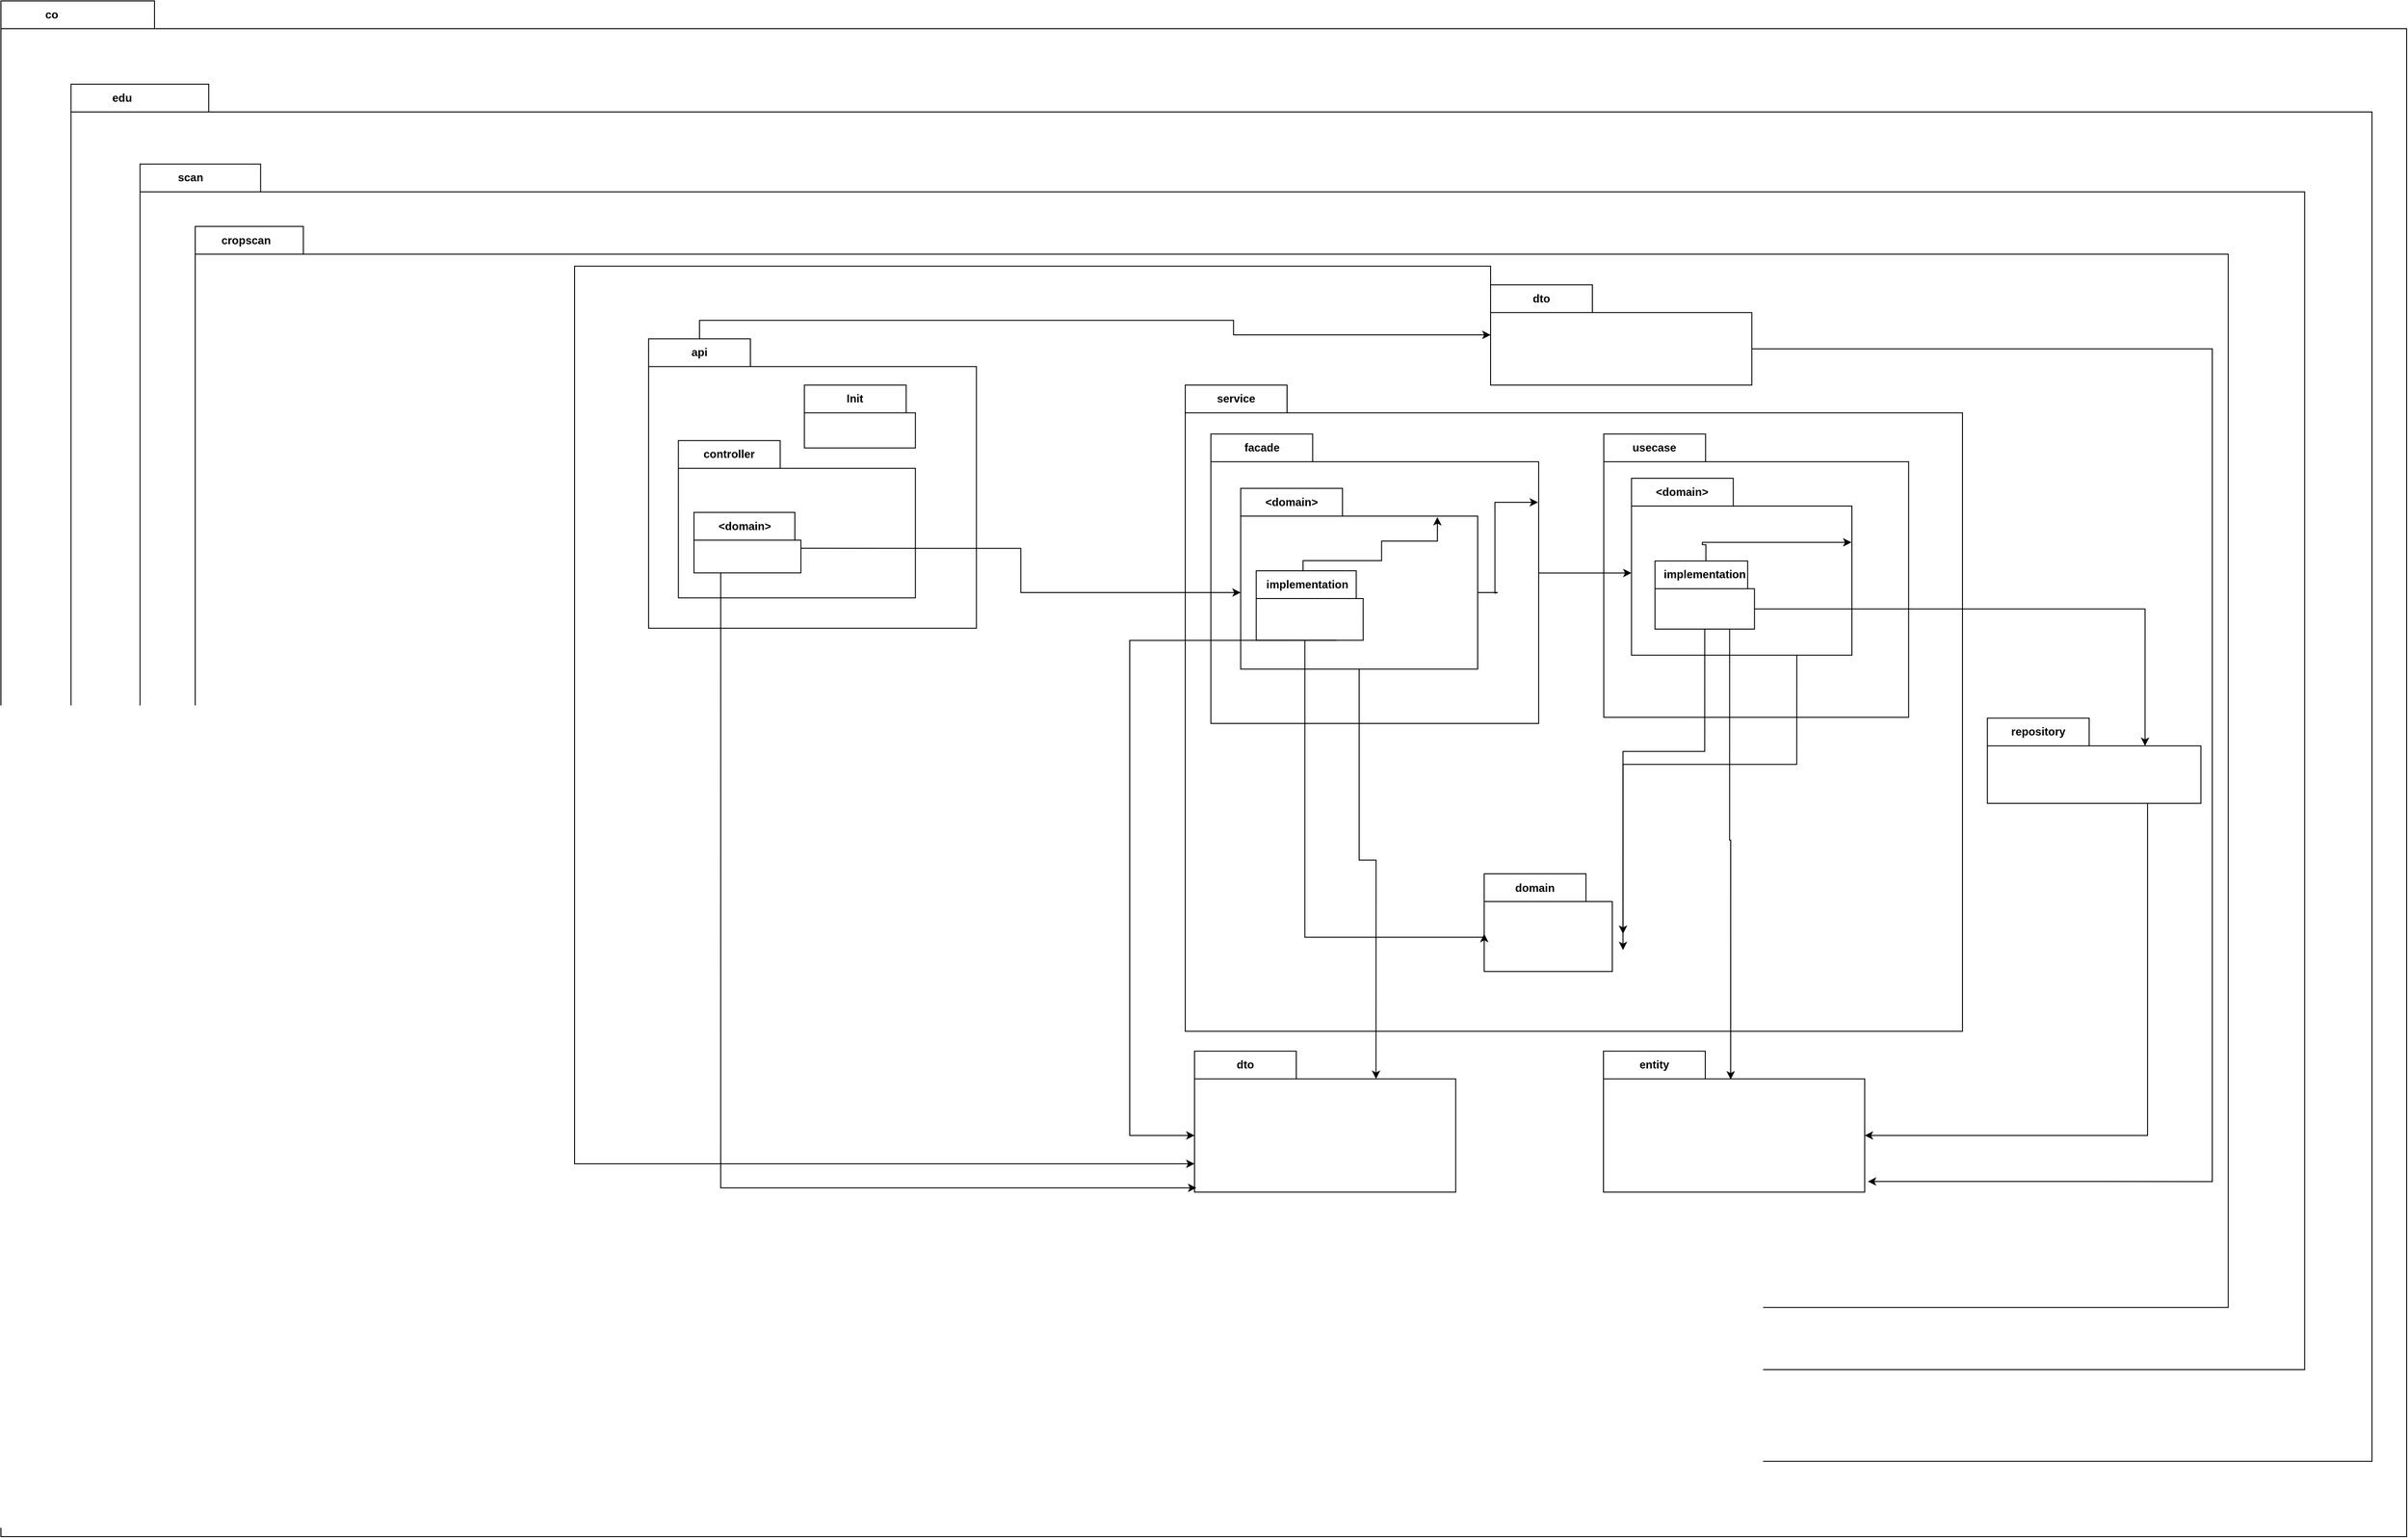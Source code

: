 <mxfile version="21.3.5" type="github">
  <diagram name="Página-1" id="SmUo1-HSROI0GUzh0JgP">
    <mxGraphModel dx="1665" dy="467" grid="1" gridSize="10" guides="1" tooltips="1" connect="1" arrows="1" fold="1" page="1" pageScale="1" pageWidth="827" pageHeight="1169" math="0" shadow="0">
      <root>
        <mxCell id="0" />
        <mxCell id="1" parent="0" />
        <mxCell id="l-v04vRMyGCzLCZ29JPL-1" value="co" style="shape=folder;fontStyle=1;tabWidth=110;tabHeight=30;tabPosition=left;html=1;boundedLbl=1;labelInHeader=1;container=1;collapsible=0;whiteSpace=wrap;" parent="1" vertex="1">
          <mxGeometry x="-360" y="20" width="2600" height="1660" as="geometry" />
        </mxCell>
        <mxCell id="l-v04vRMyGCzLCZ29JPL-2" value="Text" style="html=1;strokeColor=none;resizeWidth=1;resizeHeight=1;fillColor=none;part=1;connectable=0;allowArrows=0;deletable=0;whiteSpace=wrap;" parent="l-v04vRMyGCzLCZ29JPL-1" vertex="1">
          <mxGeometry width="2398.058" height="952.0" relative="1" as="geometry">
            <mxPoint y="30" as="offset" />
          </mxGeometry>
        </mxCell>
        <mxCell id="l-v04vRMyGCzLCZ29JPL-3" value="edu" style="shape=folder;fontStyle=1;tabWidth=110;tabHeight=30;tabPosition=left;html=1;boundedLbl=1;labelInHeader=1;container=1;collapsible=0;whiteSpace=wrap;" parent="l-v04vRMyGCzLCZ29JPL-1" vertex="1">
          <mxGeometry x="75.737" y="90.0" width="2486.853" height="1488.624" as="geometry" />
        </mxCell>
        <mxCell id="l-v04vRMyGCzLCZ29JPL-4" value="Text" style="html=1;strokeColor=none;resizeWidth=1;resizeHeight=1;fillColor=none;part=1;connectable=0;allowArrows=0;deletable=0;whiteSpace=wrap;" parent="l-v04vRMyGCzLCZ29JPL-3" vertex="1">
          <mxGeometry width="2263.036" height="833.629" relative="1" as="geometry">
            <mxPoint y="30" as="offset" />
          </mxGeometry>
        </mxCell>
        <mxCell id="l-v04vRMyGCzLCZ29JPL-5" value="scan" style="shape=folder;fontStyle=1;tabWidth=110;tabHeight=30;tabPosition=left;html=1;boundedLbl=1;labelInHeader=1;container=1;collapsible=0;whiteSpace=wrap;" parent="l-v04vRMyGCzLCZ29JPL-3" vertex="1">
          <mxGeometry x="74.614" y="86.433" width="2339.423" height="1303.07" as="geometry" />
        </mxCell>
        <mxCell id="l-v04vRMyGCzLCZ29JPL-6" value="Text" style="html=1;strokeColor=none;resizeWidth=1;resizeHeight=1;fillColor=none;part=1;connectable=0;allowArrows=0;deletable=0;whiteSpace=wrap;" parent="l-v04vRMyGCzLCZ29JPL-5" vertex="1">
          <mxGeometry width="2291.187" height="849.673" relative="1" as="geometry">
            <mxPoint y="30" as="offset" />
          </mxGeometry>
        </mxCell>
        <mxCell id="l-v04vRMyGCzLCZ29JPL-7" value="cropscan" style="shape=folder;fontStyle=1;tabWidth=110;tabHeight=30;tabPosition=left;html=1;boundedLbl=1;labelInHeader=1;container=1;collapsible=0;whiteSpace=wrap;" parent="l-v04vRMyGCzLCZ29JPL-5" vertex="1">
          <mxGeometry x="59.65" y="67.29" width="2197.24" height="1168.49" as="geometry" />
        </mxCell>
        <mxCell id="l-v04vRMyGCzLCZ29JPL-8" value="Text" style="html=1;strokeColor=none;resizeWidth=1;resizeHeight=1;fillColor=none;part=1;connectable=0;allowArrows=0;deletable=0;whiteSpace=wrap;" parent="l-v04vRMyGCzLCZ29JPL-7" vertex="1">
          <mxGeometry width="2197.24" height="817.943" relative="1" as="geometry">
            <mxPoint y="30" as="offset" />
          </mxGeometry>
        </mxCell>
        <mxCell id="l-v04vRMyGCzLCZ29JPL-84" style="edgeStyle=orthogonalEdgeStyle;rounded=0;orthogonalLoop=1;jettySize=auto;html=1;exitX=0.75;exitY=1;exitDx=0;exitDy=0;exitPerimeter=0;entryX=0;entryY=0;entryDx=282.305;entryDy=91.147;entryPerimeter=0;" parent="l-v04vRMyGCzLCZ29JPL-7" source="l-v04vRMyGCzLCZ29JPL-11" target="l-v04vRMyGCzLCZ29JPL-81" edge="1">
          <mxGeometry relative="1" as="geometry" />
        </mxCell>
        <mxCell id="l-v04vRMyGCzLCZ29JPL-11" value="repository" style="shape=folder;fontStyle=1;tabWidth=110;tabHeight=30;tabPosition=left;html=1;boundedLbl=1;labelInHeader=1;container=1;collapsible=0;whiteSpace=wrap;" parent="l-v04vRMyGCzLCZ29JPL-7" vertex="1">
          <mxGeometry x="1936.888" y="531.559" width="230.797" height="92.137" as="geometry" />
        </mxCell>
        <mxCell id="l-v04vRMyGCzLCZ29JPL-12" value="" style="html=1;strokeColor=none;resizeWidth=1;resizeHeight=1;fillColor=none;part=1;connectable=0;allowArrows=0;deletable=0;whiteSpace=wrap;" parent="l-v04vRMyGCzLCZ29JPL-11" vertex="1">
          <mxGeometry width="230.797" height="64.496" relative="1" as="geometry">
            <mxPoint y="30" as="offset" />
          </mxGeometry>
        </mxCell>
        <mxCell id="l-v04vRMyGCzLCZ29JPL-13" value="service" style="shape=folder;fontStyle=1;tabWidth=110;tabHeight=30;tabPosition=left;html=1;boundedLbl=1;labelInHeader=1;container=1;collapsible=0;whiteSpace=wrap;" parent="l-v04vRMyGCzLCZ29JPL-7" vertex="1">
          <mxGeometry x="1070" y="171.56" width="840" height="698.44" as="geometry" />
        </mxCell>
        <mxCell id="l-v04vRMyGCzLCZ29JPL-14" value="" style="html=1;strokeColor=none;resizeWidth=1;resizeHeight=1;fillColor=none;part=1;connectable=0;allowArrows=0;deletable=0;whiteSpace=wrap;" parent="l-v04vRMyGCzLCZ29JPL-13" vertex="1">
          <mxGeometry width="716.001" height="488.911" relative="1" as="geometry">
            <mxPoint x="120" y="30" as="offset" />
          </mxGeometry>
        </mxCell>
        <mxCell id="l-v04vRMyGCzLCZ29JPL-22" value="usecase" style="shape=folder;fontStyle=1;tabWidth=110;tabHeight=30;tabPosition=left;html=1;boundedLbl=1;labelInHeader=1;container=1;collapsible=0;whiteSpace=wrap;" parent="l-v04vRMyGCzLCZ29JPL-13" vertex="1">
          <mxGeometry x="452.314" y="52.816" width="329.469" height="306.333" as="geometry" />
        </mxCell>
        <mxCell id="l-v04vRMyGCzLCZ29JPL-23" value="Text" style="html=1;strokeColor=none;resizeWidth=1;resizeHeight=1;fillColor=none;part=1;connectable=0;allowArrows=0;deletable=0;whiteSpace=wrap;" parent="l-v04vRMyGCzLCZ29JPL-22" vertex="1">
          <mxGeometry width="329.469" height="214.433" relative="1" as="geometry">
            <mxPoint y="30" as="offset" />
          </mxGeometry>
        </mxCell>
        <mxCell id="l-v04vRMyGCzLCZ29JPL-24" value="&amp;lt;domain&amp;gt;" style="shape=folder;fontStyle=1;tabWidth=110;tabHeight=30;tabPosition=left;html=1;boundedLbl=1;labelInHeader=1;container=1;collapsible=0;whiteSpace=wrap;" parent="l-v04vRMyGCzLCZ29JPL-22" vertex="1">
          <mxGeometry x="29.951" y="47.863" width="238.221" height="191.227" as="geometry" />
        </mxCell>
        <mxCell id="l-v04vRMyGCzLCZ29JPL-25" value="" style="html=1;strokeColor=none;resizeWidth=1;resizeHeight=1;fillColor=none;part=1;connectable=0;allowArrows=0;deletable=0;whiteSpace=wrap;" parent="l-v04vRMyGCzLCZ29JPL-24" vertex="1">
          <mxGeometry width="238.221" height="133.859" relative="1" as="geometry">
            <mxPoint y="30" as="offset" />
          </mxGeometry>
        </mxCell>
        <mxCell id="l-v04vRMyGCzLCZ29JPL-61" style="edgeStyle=orthogonalEdgeStyle;rounded=0;orthogonalLoop=1;jettySize=auto;html=1;exitX=0;exitY=0;exitDx=55;exitDy=0;exitPerimeter=0;" parent="l-v04vRMyGCzLCZ29JPL-24" source="l-v04vRMyGCzLCZ29JPL-26" edge="1">
          <mxGeometry relative="1" as="geometry">
            <mxPoint x="237.735" y="69.318" as="targetPoint" />
            <Array as="points">
              <mxPoint x="76.616" y="71.83" />
            </Array>
          </mxGeometry>
        </mxCell>
        <mxCell id="l-v04vRMyGCzLCZ29JPL-26" value="implementation" style="shape=folder;fontStyle=1;tabWidth=110;tabHeight=30;tabPosition=left;html=1;boundedLbl=1;labelInHeader=1;container=1;collapsible=0;whiteSpace=wrap;" parent="l-v04vRMyGCzLCZ29JPL-24" vertex="1">
          <mxGeometry x="25.429" y="89.458" width="107.499" height="73.597" as="geometry" />
        </mxCell>
        <mxCell id="l-v04vRMyGCzLCZ29JPL-27" value="" style="html=1;strokeColor=none;resizeWidth=1;resizeHeight=1;fillColor=none;part=1;connectable=0;allowArrows=0;deletable=0;whiteSpace=wrap;" parent="l-v04vRMyGCzLCZ29JPL-26" vertex="1">
          <mxGeometry width="107.499" height="51.518" relative="1" as="geometry">
            <mxPoint y="30" as="offset" />
          </mxGeometry>
        </mxCell>
        <mxCell id="l-v04vRMyGCzLCZ29JPL-29" style="edgeStyle=orthogonalEdgeStyle;rounded=0;orthogonalLoop=1;jettySize=auto;html=1;exitX=0;exitY=0;exitDx=125.216;exitDy=50.581;exitPerimeter=0;entryX=0;entryY=0;entryDx=0;entryDy=102.394;entryPerimeter=0;" parent="l-v04vRMyGCzLCZ29JPL-13" source="l-v04vRMyGCzLCZ29JPL-20" target="l-v04vRMyGCzLCZ29JPL-24" edge="1">
          <mxGeometry relative="1" as="geometry" />
        </mxCell>
        <mxCell id="l-v04vRMyGCzLCZ29JPL-51" value="domain" style="shape=folder;fontStyle=1;tabWidth=110;tabHeight=30;tabPosition=left;html=1;boundedLbl=1;labelInHeader=1;container=1;collapsible=0;whiteSpace=wrap;" parent="l-v04vRMyGCzLCZ29JPL-13" vertex="1">
          <mxGeometry x="323.081" y="528.161" width="138.463" height="105.632" as="geometry" />
        </mxCell>
        <mxCell id="l-v04vRMyGCzLCZ29JPL-52" value="" style="html=1;strokeColor=none;resizeWidth=1;resizeHeight=1;fillColor=none;part=1;connectable=0;allowArrows=0;deletable=0;whiteSpace=wrap;" parent="l-v04vRMyGCzLCZ29JPL-51" vertex="1">
          <mxGeometry width="138.463" height="73.943" relative="1" as="geometry">
            <mxPoint y="30" as="offset" />
          </mxGeometry>
        </mxCell>
        <mxCell id="l-v04vRMyGCzLCZ29JPL-54" style="edgeStyle=orthogonalEdgeStyle;rounded=0;orthogonalLoop=1;jettySize=auto;html=1;exitX=0.5;exitY=1;exitDx=0;exitDy=0;exitPerimeter=0;entryX=0;entryY=0;entryDx=150;entryDy=65;entryPerimeter=0;" parent="l-v04vRMyGCzLCZ29JPL-13" source="l-v04vRMyGCzLCZ29JPL-26" target="l-v04vRMyGCzLCZ29JPL-51" edge="1">
          <mxGeometry relative="1" as="geometry" />
        </mxCell>
        <mxCell id="l-v04vRMyGCzLCZ29JPL-55" style="edgeStyle=orthogonalEdgeStyle;rounded=0;orthogonalLoop=1;jettySize=auto;html=1;exitX=0.75;exitY=1;exitDx=0;exitDy=0;exitPerimeter=0;entryX=0;entryY=0;entryDx=150;entryDy=82.5;entryPerimeter=0;" parent="l-v04vRMyGCzLCZ29JPL-13" source="l-v04vRMyGCzLCZ29JPL-24" target="l-v04vRMyGCzLCZ29JPL-51" edge="1">
          <mxGeometry relative="1" as="geometry" />
        </mxCell>
        <mxCell id="l-v04vRMyGCzLCZ29JPL-15" value="facade" style="shape=folder;fontStyle=1;tabWidth=110;tabHeight=30;tabPosition=left;html=1;boundedLbl=1;labelInHeader=1;container=1;collapsible=0;whiteSpace=wrap;" parent="l-v04vRMyGCzLCZ29JPL-13" vertex="1">
          <mxGeometry x="27.693" y="52.816" width="354.254" height="312.883" as="geometry" />
        </mxCell>
        <mxCell id="l-v04vRMyGCzLCZ29JPL-16" value="Text" style="html=1;strokeColor=none;resizeWidth=1;resizeHeight=1;fillColor=none;part=1;connectable=0;allowArrows=0;deletable=0;whiteSpace=wrap;" parent="l-v04vRMyGCzLCZ29JPL-15" vertex="1">
          <mxGeometry width="354.254" height="219.018" relative="1" as="geometry">
            <mxPoint y="30" as="offset" />
          </mxGeometry>
        </mxCell>
        <mxCell id="l-v04vRMyGCzLCZ29JPL-64" style="edgeStyle=orthogonalEdgeStyle;rounded=0;orthogonalLoop=1;jettySize=auto;html=1;exitX=0;exitY=0;exitDx=256.142;exitDy=112.658;exitPerimeter=0;" parent="l-v04vRMyGCzLCZ29JPL-15" source="l-v04vRMyGCzLCZ29JPL-17" edge="1">
          <mxGeometry relative="1" as="geometry">
            <mxPoint x="353.543" y="73.943" as="targetPoint" />
            <Array as="points">
              <mxPoint x="310" y="171" />
              <mxPoint x="307" y="172" />
              <mxPoint x="307" y="74" />
            </Array>
          </mxGeometry>
        </mxCell>
        <mxCell id="l-v04vRMyGCzLCZ29JPL-17" value="&amp;lt;domain&amp;gt;" style="shape=folder;fontStyle=1;tabWidth=110;tabHeight=30;tabPosition=left;html=1;boundedLbl=1;labelInHeader=1;container=1;collapsible=0;whiteSpace=wrap;" parent="l-v04vRMyGCzLCZ29JPL-15" vertex="1">
          <mxGeometry x="32.204" y="58.784" width="256.142" height="195.315" as="geometry" />
        </mxCell>
        <mxCell id="l-v04vRMyGCzLCZ29JPL-18" value="" style="html=1;strokeColor=none;resizeWidth=1;resizeHeight=1;fillColor=none;part=1;connectable=0;allowArrows=0;deletable=0;whiteSpace=wrap;" parent="l-v04vRMyGCzLCZ29JPL-17" vertex="1">
          <mxGeometry width="256.142" height="136.721" relative="1" as="geometry">
            <mxPoint y="30" as="offset" />
          </mxGeometry>
        </mxCell>
        <mxCell id="l-v04vRMyGCzLCZ29JPL-58" style="edgeStyle=orthogonalEdgeStyle;rounded=0;orthogonalLoop=1;jettySize=auto;html=1;exitX=0;exitY=0;exitDx=55;exitDy=0;exitPerimeter=0;entryX=0.83;entryY=0.159;entryDx=0;entryDy=0;entryPerimeter=0;" parent="l-v04vRMyGCzLCZ29JPL-17" source="l-v04vRMyGCzLCZ29JPL-20" target="l-v04vRMyGCzLCZ29JPL-17" edge="1">
          <mxGeometry relative="1" as="geometry">
            <Array as="points">
              <mxPoint x="67.385" y="78.168" />
              <mxPoint x="152.31" y="78.168" />
              <mxPoint x="152.31" y="57.041" />
              <mxPoint x="212.31" y="57.041" />
            </Array>
          </mxGeometry>
        </mxCell>
        <mxCell id="l-v04vRMyGCzLCZ29JPL-20" value="implementation" style="shape=folder;fontStyle=1;tabWidth=110;tabHeight=30;tabPosition=left;html=1;boundedLbl=1;labelInHeader=1;container=1;collapsible=0;whiteSpace=wrap;" parent="l-v04vRMyGCzLCZ29JPL-17" vertex="1">
          <mxGeometry x="16.812" y="89.099" width="115.586" height="75.171" as="geometry" />
        </mxCell>
        <mxCell id="l-v04vRMyGCzLCZ29JPL-21" value="" style="html=1;strokeColor=none;resizeWidth=1;resizeHeight=1;fillColor=none;part=1;connectable=0;allowArrows=0;deletable=0;whiteSpace=wrap;" parent="l-v04vRMyGCzLCZ29JPL-20" vertex="1">
          <mxGeometry width="115.586" height="52.619" relative="1" as="geometry">
            <mxPoint y="30" as="offset" />
          </mxGeometry>
        </mxCell>
        <mxCell id="l-v04vRMyGCzLCZ29JPL-63" style="edgeStyle=orthogonalEdgeStyle;rounded=0;orthogonalLoop=1;jettySize=auto;html=1;entryX=0;entryY=0;entryDx=0;entryDy=65;entryPerimeter=0;" parent="l-v04vRMyGCzLCZ29JPL-13" source="l-v04vRMyGCzLCZ29JPL-20" target="l-v04vRMyGCzLCZ29JPL-51" edge="1">
          <mxGeometry relative="1" as="geometry">
            <Array as="points">
              <mxPoint x="129.232" y="596.822" />
            </Array>
          </mxGeometry>
        </mxCell>
        <mxCell id="l-v04vRMyGCzLCZ29JPL-67" value="dto" style="shape=folder;fontStyle=1;tabWidth=110;tabHeight=30;tabPosition=left;html=1;boundedLbl=1;labelInHeader=1;container=1;collapsible=0;whiteSpace=wrap;" parent="l-v04vRMyGCzLCZ29JPL-7" vertex="1">
          <mxGeometry x="1080.002" y="891.56" width="282.305" height="152.294" as="geometry" />
        </mxCell>
        <mxCell id="l-v04vRMyGCzLCZ29JPL-68" value="" style="html=1;strokeColor=none;resizeWidth=1;resizeHeight=1;fillColor=none;part=1;connectable=0;allowArrows=0;deletable=0;whiteSpace=wrap;" parent="l-v04vRMyGCzLCZ29JPL-67" vertex="1">
          <mxGeometry width="282.305" height="106.606" relative="1" as="geometry">
            <mxPoint y="30" as="offset" />
          </mxGeometry>
        </mxCell>
        <mxCell id="1gG08kq2-E6tKTpTfZcw-6" style="edgeStyle=orthogonalEdgeStyle;rounded=0;orthogonalLoop=1;jettySize=auto;html=1;exitX=0;exitY=0;exitDx=55;exitDy=0;exitPerimeter=0;" parent="l-v04vRMyGCzLCZ29JPL-7" source="l-v04vRMyGCzLCZ29JPL-73" target="1gG08kq2-E6tKTpTfZcw-1" edge="1">
          <mxGeometry relative="1" as="geometry" />
        </mxCell>
        <mxCell id="l-v04vRMyGCzLCZ29JPL-73" value="api" style="shape=folder;fontStyle=1;tabWidth=110;tabHeight=30;tabPosition=left;html=1;boundedLbl=1;labelInHeader=1;container=1;collapsible=0;whiteSpace=wrap;" parent="l-v04vRMyGCzLCZ29JPL-7" vertex="1">
          <mxGeometry x="490.003" y="121.556" width="354.254" height="312.883" as="geometry" />
        </mxCell>
        <mxCell id="l-v04vRMyGCzLCZ29JPL-74" value="" style="html=1;strokeColor=none;resizeWidth=1;resizeHeight=1;fillColor=none;part=1;connectable=0;allowArrows=0;deletable=0;whiteSpace=wrap;" parent="l-v04vRMyGCzLCZ29JPL-73" vertex="1">
          <mxGeometry width="354.254" height="219.018" relative="1" as="geometry">
            <mxPoint y="30" as="offset" />
          </mxGeometry>
        </mxCell>
        <mxCell id="l-v04vRMyGCzLCZ29JPL-76" value="controller" style="shape=folder;fontStyle=1;tabWidth=110;tabHeight=30;tabPosition=left;html=1;boundedLbl=1;labelInHeader=1;container=1;collapsible=0;whiteSpace=wrap;" parent="l-v04vRMyGCzLCZ29JPL-73" vertex="1">
          <mxGeometry x="32.2" y="110" width="256.14" height="170" as="geometry" />
        </mxCell>
        <mxCell id="l-v04vRMyGCzLCZ29JPL-77" value="" style="html=1;strokeColor=none;resizeWidth=1;resizeHeight=1;fillColor=none;part=1;connectable=0;allowArrows=0;deletable=0;whiteSpace=wrap;" parent="l-v04vRMyGCzLCZ29JPL-76" vertex="1">
          <mxGeometry width="256.14" height="119.0" relative="1" as="geometry">
            <mxPoint y="30" as="offset" />
          </mxGeometry>
        </mxCell>
        <mxCell id="l-v04vRMyGCzLCZ29JPL-79" value="&amp;lt;domain&amp;gt;" style="shape=folder;fontStyle=1;tabWidth=110;tabHeight=30;tabPosition=left;html=1;boundedLbl=1;labelInHeader=1;container=1;collapsible=0;whiteSpace=wrap;" parent="l-v04vRMyGCzLCZ29JPL-76" vertex="1">
          <mxGeometry x="16.811" y="77.551" width="115.585" height="65.428" as="geometry" />
        </mxCell>
        <mxCell id="l-v04vRMyGCzLCZ29JPL-80" value="" style="html=1;strokeColor=none;resizeWidth=1;resizeHeight=1;fillColor=none;part=1;connectable=0;allowArrows=0;deletable=0;whiteSpace=wrap;" parent="l-v04vRMyGCzLCZ29JPL-79" vertex="1">
          <mxGeometry width="115.585" height="45.799" relative="1" as="geometry">
            <mxPoint y="30" as="offset" />
          </mxGeometry>
        </mxCell>
        <mxCell id="1gG08kq2-E6tKTpTfZcw-3" value="Init" style="shape=folder;fontStyle=1;tabWidth=110;tabHeight=30;tabPosition=left;html=1;boundedLbl=1;labelInHeader=1;container=1;collapsible=0;whiteSpace=wrap;" parent="l-v04vRMyGCzLCZ29JPL-73" vertex="1">
          <mxGeometry x="168.34" y="50" width="120" height="68" as="geometry" />
        </mxCell>
        <mxCell id="1gG08kq2-E6tKTpTfZcw-4" value="" style="html=1;strokeColor=none;resizeWidth=1;resizeHeight=1;fillColor=none;part=1;connectable=0;allowArrows=0;deletable=0;whiteSpace=wrap;" parent="1gG08kq2-E6tKTpTfZcw-3" vertex="1">
          <mxGeometry width="120" height="47.6" relative="1" as="geometry">
            <mxPoint y="30" as="offset" />
          </mxGeometry>
        </mxCell>
        <mxCell id="l-v04vRMyGCzLCZ29JPL-81" value="entity" style="shape=folder;fontStyle=1;tabWidth=110;tabHeight=30;tabPosition=left;html=1;boundedLbl=1;labelInHeader=1;container=1;collapsible=0;whiteSpace=wrap;" parent="l-v04vRMyGCzLCZ29JPL-7" vertex="1">
          <mxGeometry x="1522.002" y="891.56" width="282.305" height="152.294" as="geometry" />
        </mxCell>
        <mxCell id="l-v04vRMyGCzLCZ29JPL-82" value="" style="html=1;strokeColor=none;resizeWidth=1;resizeHeight=1;fillColor=none;part=1;connectable=0;allowArrows=0;deletable=0;whiteSpace=wrap;" parent="l-v04vRMyGCzLCZ29JPL-81" vertex="1">
          <mxGeometry width="282.305" height="106.606" relative="1" as="geometry">
            <mxPoint y="30" as="offset" />
          </mxGeometry>
        </mxCell>
        <mxCell id="l-v04vRMyGCzLCZ29JPL-83" style="edgeStyle=orthogonalEdgeStyle;rounded=0;orthogonalLoop=1;jettySize=auto;html=1;exitX=0;exitY=0;exitDx=107.499;exitDy=51.799;exitPerimeter=0;entryX=0;entryY=0;entryDx=170.398;entryDy=30;entryPerimeter=0;" parent="l-v04vRMyGCzLCZ29JPL-7" source="l-v04vRMyGCzLCZ29JPL-26" target="l-v04vRMyGCzLCZ29JPL-11" edge="1">
          <mxGeometry relative="1" as="geometry" />
        </mxCell>
        <mxCell id="l-v04vRMyGCzLCZ29JPL-85" style="edgeStyle=orthogonalEdgeStyle;rounded=0;orthogonalLoop=1;jettySize=auto;html=1;exitX=0.75;exitY=1;exitDx=0;exitDy=0;exitPerimeter=0;entryX=0.487;entryY=0.201;entryDx=0;entryDy=0;entryPerimeter=0;" parent="l-v04vRMyGCzLCZ29JPL-7" source="l-v04vRMyGCzLCZ29JPL-26" target="l-v04vRMyGCzLCZ29JPL-81" edge="1">
          <mxGeometry relative="1" as="geometry" />
        </mxCell>
        <mxCell id="1gG08kq2-E6tKTpTfZcw-9" style="edgeStyle=orthogonalEdgeStyle;rounded=0;orthogonalLoop=1;jettySize=auto;html=1;exitX=0;exitY=0;exitDx=0;exitDy=0;exitPerimeter=0;entryX=0;entryY=0;entryDx=0;entryDy=121.72;entryPerimeter=0;" parent="l-v04vRMyGCzLCZ29JPL-7" source="1gG08kq2-E6tKTpTfZcw-1" target="l-v04vRMyGCzLCZ29JPL-67" edge="1">
          <mxGeometry relative="1" as="geometry">
            <Array as="points">
              <mxPoint x="1400" y="43" />
              <mxPoint x="410" y="43" />
              <mxPoint x="410" y="1013" />
            </Array>
          </mxGeometry>
        </mxCell>
        <mxCell id="1gG08kq2-E6tKTpTfZcw-11" style="edgeStyle=orthogonalEdgeStyle;rounded=0;orthogonalLoop=1;jettySize=auto;html=1;exitX=0;exitY=0;exitDx=282.31;exitDy=69.22;exitPerimeter=0;entryX=1.012;entryY=0.925;entryDx=0;entryDy=0;entryPerimeter=0;" parent="l-v04vRMyGCzLCZ29JPL-7" source="1gG08kq2-E6tKTpTfZcw-1" target="l-v04vRMyGCzLCZ29JPL-81" edge="1">
          <mxGeometry relative="1" as="geometry">
            <Array as="points">
              <mxPoint x="2180" y="132" />
              <mxPoint x="2180" y="1032" />
            </Array>
          </mxGeometry>
        </mxCell>
        <mxCell id="1gG08kq2-E6tKTpTfZcw-1" value="dto" style="shape=folder;fontStyle=1;tabWidth=110;tabHeight=30;tabPosition=left;html=1;boundedLbl=1;labelInHeader=1;container=1;collapsible=0;whiteSpace=wrap;" parent="l-v04vRMyGCzLCZ29JPL-7" vertex="1">
          <mxGeometry x="1400" y="63.12" width="282.31" height="108.44" as="geometry" />
        </mxCell>
        <mxCell id="1gG08kq2-E6tKTpTfZcw-2" value="" style="html=1;strokeColor=none;resizeWidth=1;resizeHeight=1;fillColor=none;part=1;connectable=0;allowArrows=0;deletable=0;whiteSpace=wrap;" parent="1gG08kq2-E6tKTpTfZcw-1" vertex="1">
          <mxGeometry width="282.31" height="75.908" relative="1" as="geometry">
            <mxPoint y="30" as="offset" />
          </mxGeometry>
        </mxCell>
        <mxCell id="1gG08kq2-E6tKTpTfZcw-5" style="edgeStyle=orthogonalEdgeStyle;rounded=0;orthogonalLoop=1;jettySize=auto;html=1;exitX=0;exitY=0;exitDx=115.585;exitDy=38.857;exitPerimeter=0;entryX=0;entryY=0;entryDx=0;entryDy=112.658;entryPerimeter=0;" parent="l-v04vRMyGCzLCZ29JPL-7" source="l-v04vRMyGCzLCZ29JPL-79" target="l-v04vRMyGCzLCZ29JPL-17" edge="1">
          <mxGeometry relative="1" as="geometry" />
        </mxCell>
        <mxCell id="1gG08kq2-E6tKTpTfZcw-7" style="edgeStyle=orthogonalEdgeStyle;rounded=0;orthogonalLoop=1;jettySize=auto;html=1;exitX=0.75;exitY=1;exitDx=0;exitDy=0;exitPerimeter=0;entryX=0;entryY=0;entryDx=0;entryDy=91.147;entryPerimeter=0;" parent="l-v04vRMyGCzLCZ29JPL-7" source="l-v04vRMyGCzLCZ29JPL-20" target="l-v04vRMyGCzLCZ29JPL-67" edge="1">
          <mxGeometry relative="1" as="geometry">
            <Array as="points">
              <mxPoint x="1010" y="447" />
              <mxPoint x="1010" y="983" />
            </Array>
          </mxGeometry>
        </mxCell>
        <mxCell id="1gG08kq2-E6tKTpTfZcw-8" style="edgeStyle=orthogonalEdgeStyle;rounded=0;orthogonalLoop=1;jettySize=auto;html=1;entryX=0;entryY=0;entryDx=196.153;entryDy=30;entryPerimeter=0;" parent="l-v04vRMyGCzLCZ29JPL-7" source="l-v04vRMyGCzLCZ29JPL-17" target="l-v04vRMyGCzLCZ29JPL-67" edge="1">
          <mxGeometry relative="1" as="geometry" />
        </mxCell>
        <mxCell id="1gG08kq2-E6tKTpTfZcw-10" style="edgeStyle=orthogonalEdgeStyle;rounded=0;orthogonalLoop=1;jettySize=auto;html=1;exitX=0.25;exitY=1;exitDx=0;exitDy=0;exitPerimeter=0;entryX=0.007;entryY=0.97;entryDx=0;entryDy=0;entryPerimeter=0;" parent="l-v04vRMyGCzLCZ29JPL-7" source="l-v04vRMyGCzLCZ29JPL-79" target="l-v04vRMyGCzLCZ29JPL-67" edge="1">
          <mxGeometry relative="1" as="geometry">
            <Array as="points">
              <mxPoint x="568" y="1039" />
            </Array>
          </mxGeometry>
        </mxCell>
        <mxCell id="l-v04vRMyGCzLCZ29JPL-65" value="" style="html=1;strokeColor=none;resizeWidth=1;resizeHeight=1;fillColor=none;part=1;connectable=0;allowArrows=0;deletable=0;whiteSpace=wrap;" parent="1" vertex="1">
          <mxGeometry x="545.963" y="744.129" width="152.473" height="66.532" as="geometry" />
        </mxCell>
        <mxCell id="l-v04vRMyGCzLCZ29JPL-66" value="" style="html=1;strokeColor=none;resizeWidth=1;resizeHeight=1;fillColor=none;part=1;connectable=0;allowArrows=0;deletable=0;whiteSpace=wrap;" parent="1" vertex="1">
          <mxGeometry x="555.96" y="754.13" width="152.47" height="125.87" as="geometry" />
        </mxCell>
      </root>
    </mxGraphModel>
  </diagram>
</mxfile>
